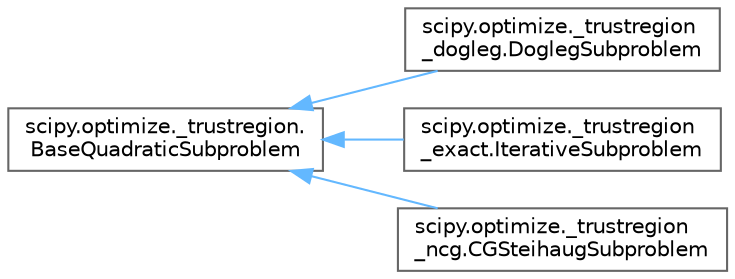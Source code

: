 digraph "Graphical Class Hierarchy"
{
 // LATEX_PDF_SIZE
  bgcolor="transparent";
  edge [fontname=Helvetica,fontsize=10,labelfontname=Helvetica,labelfontsize=10];
  node [fontname=Helvetica,fontsize=10,shape=box,height=0.2,width=0.4];
  rankdir="LR";
  Node0 [id="Node000000",label="scipy.optimize._trustregion.\lBaseQuadraticSubproblem",height=0.2,width=0.4,color="grey40", fillcolor="white", style="filled",URL="$de/d8e/classscipy_1_1optimize_1_1__trustregion_1_1BaseQuadraticSubproblem.html",tooltip=" "];
  Node0 -> Node1 [id="edge5220_Node000000_Node000001",dir="back",color="steelblue1",style="solid",tooltip=" "];
  Node1 [id="Node000001",label="scipy.optimize._trustregion\l_dogleg.DoglegSubproblem",height=0.2,width=0.4,color="grey40", fillcolor="white", style="filled",URL="$d2/d27/classscipy_1_1optimize_1_1__trustregion__dogleg_1_1DoglegSubproblem.html",tooltip=" "];
  Node0 -> Node2 [id="edge5221_Node000000_Node000002",dir="back",color="steelblue1",style="solid",tooltip=" "];
  Node2 [id="Node000002",label="scipy.optimize._trustregion\l_exact.IterativeSubproblem",height=0.2,width=0.4,color="grey40", fillcolor="white", style="filled",URL="$de/d3d/classscipy_1_1optimize_1_1__trustregion__exact_1_1IterativeSubproblem.html",tooltip=" "];
  Node0 -> Node3 [id="edge5222_Node000000_Node000003",dir="back",color="steelblue1",style="solid",tooltip=" "];
  Node3 [id="Node000003",label="scipy.optimize._trustregion\l_ncg.CGSteihaugSubproblem",height=0.2,width=0.4,color="grey40", fillcolor="white", style="filled",URL="$dd/db3/classscipy_1_1optimize_1_1__trustregion__ncg_1_1CGSteihaugSubproblem.html",tooltip=" "];
}
